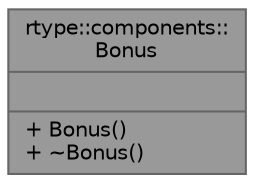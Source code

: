 digraph "rtype::components::Bonus"
{
 // LATEX_PDF_SIZE
  bgcolor="transparent";
  edge [fontname=Helvetica,fontsize=10,labelfontname=Helvetica,labelfontsize=10];
  node [fontname=Helvetica,fontsize=10,shape=box,height=0.2,width=0.4];
  Node1 [shape=record,label="{rtype::components::\lBonus\n||+ Bonus()\l+ ~Bonus()\l}",height=0.2,width=0.4,color="gray40", fillcolor="grey60", style="filled", fontcolor="black",tooltip="This class is the base class for all the bonus in the game."];
}
